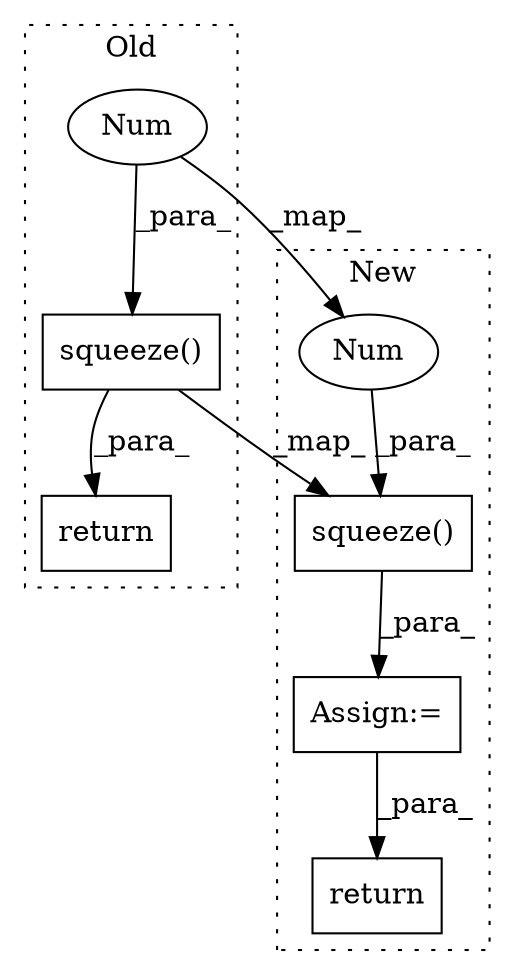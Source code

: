 digraph G {
subgraph cluster0 {
1 [label="squeeze()" a="75" s="1407,1435" l="27,1" shape="box"];
4 [label="Num" a="76" s="1434" l="1" shape="ellipse"];
6 [label="return" a="93" s="1400" l="7" shape="box"];
label = "Old";
style="dotted";
}
subgraph cluster1 {
2 [label="squeeze()" a="75" s="1248,1276" l="27,1" shape="box"];
3 [label="Num" a="76" s="1275" l="1" shape="ellipse"];
5 [label="Assign:=" a="68" s="1290" l="3" shape="box"];
7 [label="return" a="93" s="1352" l="7" shape="box"];
label = "New";
style="dotted";
}
1 -> 6 [label="_para_"];
1 -> 2 [label="_map_"];
2 -> 5 [label="_para_"];
3 -> 2 [label="_para_"];
4 -> 1 [label="_para_"];
4 -> 3 [label="_map_"];
5 -> 7 [label="_para_"];
}